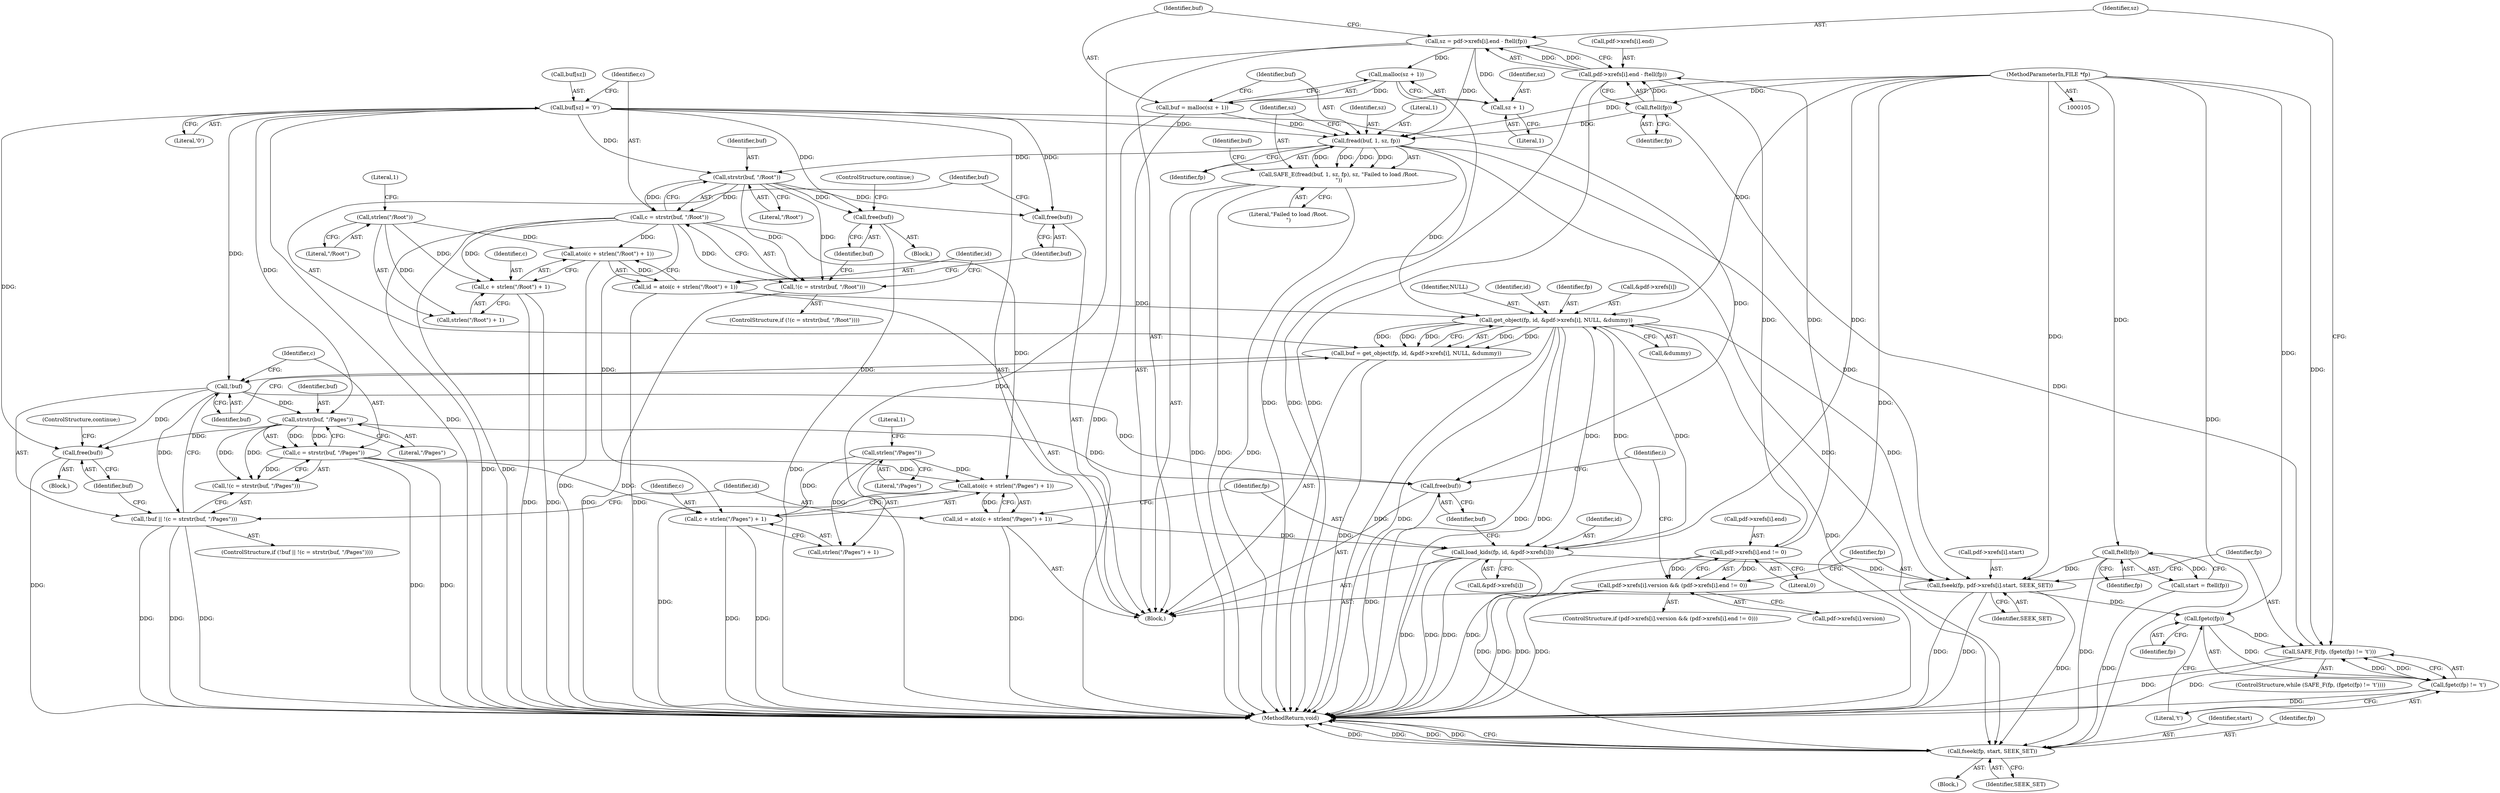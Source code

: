 digraph "1_pdfresurrect_0c4120fffa3dffe97b95c486a120eded82afe8a6_6@integer" {
"1000168" [label="(Call,sz = pdf->xrefs[i].end - ftell(fp))"];
"1000170" [label="(Call,pdf->xrefs[i].end - ftell(fp))"];
"1000141" [label="(Call,pdf->xrefs[i].end != 0)"];
"1000178" [label="(Call,ftell(fp))"];
"1000162" [label="(Call,SAFE_F(fp, (fgetc(fp) != 't')))"];
"1000165" [label="(Call,fgetc(fp))"];
"1000151" [label="(Call,fseek(fp, pdf->xrefs[i].start, SEEK_SET))"];
"1000258" [label="(Call,load_kids(fp, id, &pdf->xrefs[i]))"];
"1000223" [label="(Call,get_object(fp, id, &pdf->xrefs[i], NULL, &dummy))"];
"1000187" [label="(Call,fread(buf, 1, sz, fp))"];
"1000194" [label="(Call,buf[sz] = '\0')"];
"1000180" [label="(Call,buf = malloc(sz + 1))"];
"1000182" [label="(Call,malloc(sz + 1))"];
"1000168" [label="(Call,sz = pdf->xrefs[i].end - ftell(fp))"];
"1000106" [label="(MethodParameterIn,FILE *fp)"];
"1000210" [label="(Call,id = atoi(c + strlen(\"/Root\") + 1))"];
"1000212" [label="(Call,atoi(c + strlen(\"/Root\") + 1))"];
"1000201" [label="(Call,c = strstr(buf, \"/Root\"))"];
"1000203" [label="(Call,strstr(buf, \"/Root\"))"];
"1000216" [label="(Call,strlen(\"/Root\"))"];
"1000249" [label="(Call,id = atoi(c + strlen(\"/Pages\") + 1))"];
"1000251" [label="(Call,atoi(c + strlen(\"/Pages\") + 1))"];
"1000240" [label="(Call,c = strstr(buf, \"/Pages\"))"];
"1000242" [label="(Call,strstr(buf, \"/Pages\"))"];
"1000237" [label="(Call,!buf)"];
"1000221" [label="(Call,buf = get_object(fp, id, &pdf->xrefs[i], NULL, &dummy))"];
"1000255" [label="(Call,strlen(\"/Pages\"))"];
"1000118" [label="(Call,ftell(fp))"];
"1000164" [label="(Call,fgetc(fp) != 't')"];
"1000133" [label="(Call,pdf->xrefs[i].version && (pdf->xrefs[i].end != 0))"];
"1000183" [label="(Call,sz + 1)"];
"1000269" [label="(Call,fseek(fp, start, SEEK_SET))"];
"1000186" [label="(Call,SAFE_E(fread(buf, 1, sz, fp), sz, \"Failed to load /Root.\n\"))"];
"1000200" [label="(Call,!(c = strstr(buf, \"/Root\")))"];
"1000236" [label="(Call,!buf || !(c = strstr(buf, \"/Pages\")))"];
"1000239" [label="(Call,!(c = strstr(buf, \"/Pages\")))"];
"1000252" [label="(Call,c + strlen(\"/Pages\") + 1)"];
"1000246" [label="(Call,free(buf))"];
"1000267" [label="(Call,free(buf))"];
"1000213" [label="(Call,c + strlen(\"/Root\") + 1)"];
"1000207" [label="(Call,free(buf))"];
"1000219" [label="(Call,free(buf))"];
"1000202" [label="(Identifier,c)"];
"1000182" [label="(Call,malloc(sz + 1))"];
"1000208" [label="(Identifier,buf)"];
"1000250" [label="(Identifier,id)"];
"1000212" [label="(Call,atoi(c + strlen(\"/Root\") + 1))"];
"1000210" [label="(Call,id = atoi(c + strlen(\"/Root\") + 1))"];
"1000194" [label="(Call,buf[sz] = '\0')"];
"1000216" [label="(Call,strlen(\"/Root\"))"];
"1000164" [label="(Call,fgetc(fp) != 't')"];
"1000257" [label="(Literal,1)"];
"1000222" [label="(Identifier,buf)"];
"1000236" [label="(Call,!buf || !(c = strstr(buf, \"/Pages\")))"];
"1000161" [label="(ControlStructure,while (SAFE_F(fp, (fgetc(fp) != 't'))))"];
"1000190" [label="(Identifier,sz)"];
"1000152" [label="(Identifier,fp)"];
"1000260" [label="(Identifier,id)"];
"1000211" [label="(Identifier,id)"];
"1000193" [label="(Literal,\"Failed to load /Root.\n\")"];
"1000188" [label="(Identifier,buf)"];
"1000165" [label="(Call,fgetc(fp))"];
"1000249" [label="(Call,id = atoi(c + strlen(\"/Pages\") + 1))"];
"1000253" [label="(Identifier,c)"];
"1000217" [label="(Literal,\"/Root\")"];
"1000108" [label="(Block,)"];
"1000167" [label="(Literal,'t')"];
"1000195" [label="(Call,buf[sz])"];
"1000171" [label="(Call,pdf->xrefs[i].end)"];
"1000199" [label="(ControlStructure,if (!(c = strstr(buf, \"/Root\"))))"];
"1000170" [label="(Call,pdf->xrefs[i].end - ftell(fp))"];
"1000166" [label="(Identifier,fp)"];
"1000251" [label="(Call,atoi(c + strlen(\"/Pages\") + 1))"];
"1000238" [label="(Identifier,buf)"];
"1000241" [label="(Identifier,c)"];
"1000269" [label="(Call,fseek(fp, start, SEEK_SET))"];
"1000232" [label="(Identifier,NULL)"];
"1000151" [label="(Call,fseek(fp, pdf->xrefs[i].start, SEEK_SET))"];
"1000106" [label="(MethodParameterIn,FILE *fp)"];
"1000119" [label="(Identifier,fp)"];
"1000184" [label="(Identifier,sz)"];
"1000214" [label="(Identifier,c)"];
"1000189" [label="(Literal,1)"];
"1000261" [label="(Call,&pdf->xrefs[i])"];
"1000233" [label="(Call,&dummy)"];
"1000160" [label="(Identifier,SEEK_SET)"];
"1000271" [label="(Identifier,start)"];
"1000191" [label="(Identifier,fp)"];
"1000196" [label="(Identifier,buf)"];
"1000248" [label="(ControlStructure,continue;)"];
"1000149" [label="(Literal,0)"];
"1000134" [label="(Call,pdf->xrefs[i].version)"];
"1000268" [label="(Identifier,buf)"];
"1000221" [label="(Call,buf = get_object(fp, id, &pdf->xrefs[i], NULL, &dummy))"];
"1000150" [label="(Block,)"];
"1000201" [label="(Call,c = strstr(buf, \"/Root\"))"];
"1000205" [label="(Literal,\"/Root\")"];
"1000258" [label="(Call,load_kids(fp, id, &pdf->xrefs[i]))"];
"1000179" [label="(Identifier,fp)"];
"1000246" [label="(Call,free(buf))"];
"1000162" [label="(Call,SAFE_F(fp, (fgetc(fp) != 't')))"];
"1000142" [label="(Call,pdf->xrefs[i].end)"];
"1000220" [label="(Identifier,buf)"];
"1000223" [label="(Call,get_object(fp, id, &pdf->xrefs[i], NULL, &dummy))"];
"1000207" [label="(Call,free(buf))"];
"1000252" [label="(Call,c + strlen(\"/Pages\") + 1)"];
"1000116" [label="(Call,start = ftell(fp))"];
"1000130" [label="(Identifier,i)"];
"1000225" [label="(Identifier,id)"];
"1000239" [label="(Call,!(c = strstr(buf, \"/Pages\")))"];
"1000215" [label="(Call,strlen(\"/Root\") + 1)"];
"1000133" [label="(Call,pdf->xrefs[i].version && (pdf->xrefs[i].end != 0))"];
"1000256" [label="(Literal,\"/Pages\")"];
"1000118" [label="(Call,ftell(fp))"];
"1000219" [label="(Call,free(buf))"];
"1000203" [label="(Call,strstr(buf, \"/Root\"))"];
"1000244" [label="(Literal,\"/Pages\")"];
"1000192" [label="(Identifier,sz)"];
"1000183" [label="(Call,sz + 1)"];
"1000200" [label="(Call,!(c = strstr(buf, \"/Root\")))"];
"1000242" [label="(Call,strstr(buf, \"/Pages\"))"];
"1000206" [label="(Block,)"];
"1000185" [label="(Literal,1)"];
"1000259" [label="(Identifier,fp)"];
"1000209" [label="(ControlStructure,continue;)"];
"1000267" [label="(Call,free(buf))"];
"1000178" [label="(Call,ftell(fp))"];
"1000273" [label="(MethodReturn,void)"];
"1000169" [label="(Identifier,sz)"];
"1000153" [label="(Call,pdf->xrefs[i].start)"];
"1000163" [label="(Identifier,fp)"];
"1000270" [label="(Identifier,fp)"];
"1000224" [label="(Identifier,fp)"];
"1000247" [label="(Identifier,buf)"];
"1000255" [label="(Call,strlen(\"/Pages\"))"];
"1000213" [label="(Call,c + strlen(\"/Root\") + 1)"];
"1000235" [label="(ControlStructure,if (!buf || !(c = strstr(buf, \"/Pages\"))))"];
"1000218" [label="(Literal,1)"];
"1000187" [label="(Call,fread(buf, 1, sz, fp))"];
"1000132" [label="(ControlStructure,if (pdf->xrefs[i].version && (pdf->xrefs[i].end != 0)))"];
"1000254" [label="(Call,strlen(\"/Pages\") + 1)"];
"1000141" [label="(Call,pdf->xrefs[i].end != 0)"];
"1000237" [label="(Call,!buf)"];
"1000204" [label="(Identifier,buf)"];
"1000272" [label="(Identifier,SEEK_SET)"];
"1000240" [label="(Call,c = strstr(buf, \"/Pages\"))"];
"1000245" [label="(Block,)"];
"1000180" [label="(Call,buf = malloc(sz + 1))"];
"1000243" [label="(Identifier,buf)"];
"1000168" [label="(Call,sz = pdf->xrefs[i].end - ftell(fp))"];
"1000181" [label="(Identifier,buf)"];
"1000198" [label="(Literal,'\0')"];
"1000226" [label="(Call,&pdf->xrefs[i])"];
"1000186" [label="(Call,SAFE_E(fread(buf, 1, sz, fp), sz, \"Failed to load /Root.\n\"))"];
"1000168" -> "1000150"  [label="AST: "];
"1000168" -> "1000170"  [label="CFG: "];
"1000169" -> "1000168"  [label="AST: "];
"1000170" -> "1000168"  [label="AST: "];
"1000181" -> "1000168"  [label="CFG: "];
"1000168" -> "1000273"  [label="DDG: "];
"1000170" -> "1000168"  [label="DDG: "];
"1000170" -> "1000168"  [label="DDG: "];
"1000168" -> "1000182"  [label="DDG: "];
"1000168" -> "1000183"  [label="DDG: "];
"1000168" -> "1000187"  [label="DDG: "];
"1000170" -> "1000178"  [label="CFG: "];
"1000171" -> "1000170"  [label="AST: "];
"1000178" -> "1000170"  [label="AST: "];
"1000170" -> "1000273"  [label="DDG: "];
"1000170" -> "1000273"  [label="DDG: "];
"1000170" -> "1000141"  [label="DDG: "];
"1000141" -> "1000170"  [label="DDG: "];
"1000178" -> "1000170"  [label="DDG: "];
"1000141" -> "1000133"  [label="AST: "];
"1000141" -> "1000149"  [label="CFG: "];
"1000142" -> "1000141"  [label="AST: "];
"1000149" -> "1000141"  [label="AST: "];
"1000133" -> "1000141"  [label="CFG: "];
"1000141" -> "1000273"  [label="DDG: "];
"1000141" -> "1000133"  [label="DDG: "];
"1000141" -> "1000133"  [label="DDG: "];
"1000178" -> "1000179"  [label="CFG: "];
"1000179" -> "1000178"  [label="AST: "];
"1000162" -> "1000178"  [label="DDG: "];
"1000106" -> "1000178"  [label="DDG: "];
"1000178" -> "1000187"  [label="DDG: "];
"1000162" -> "1000161"  [label="AST: "];
"1000162" -> "1000164"  [label="CFG: "];
"1000163" -> "1000162"  [label="AST: "];
"1000164" -> "1000162"  [label="AST: "];
"1000169" -> "1000162"  [label="CFG: "];
"1000162" -> "1000273"  [label="DDG: "];
"1000162" -> "1000273"  [label="DDG: "];
"1000165" -> "1000162"  [label="DDG: "];
"1000106" -> "1000162"  [label="DDG: "];
"1000164" -> "1000162"  [label="DDG: "];
"1000164" -> "1000162"  [label="DDG: "];
"1000165" -> "1000164"  [label="AST: "];
"1000165" -> "1000166"  [label="CFG: "];
"1000166" -> "1000165"  [label="AST: "];
"1000167" -> "1000165"  [label="CFG: "];
"1000165" -> "1000164"  [label="DDG: "];
"1000151" -> "1000165"  [label="DDG: "];
"1000106" -> "1000165"  [label="DDG: "];
"1000151" -> "1000150"  [label="AST: "];
"1000151" -> "1000160"  [label="CFG: "];
"1000152" -> "1000151"  [label="AST: "];
"1000153" -> "1000151"  [label="AST: "];
"1000160" -> "1000151"  [label="AST: "];
"1000163" -> "1000151"  [label="CFG: "];
"1000151" -> "1000273"  [label="DDG: "];
"1000151" -> "1000273"  [label="DDG: "];
"1000258" -> "1000151"  [label="DDG: "];
"1000187" -> "1000151"  [label="DDG: "];
"1000118" -> "1000151"  [label="DDG: "];
"1000223" -> "1000151"  [label="DDG: "];
"1000106" -> "1000151"  [label="DDG: "];
"1000151" -> "1000269"  [label="DDG: "];
"1000258" -> "1000150"  [label="AST: "];
"1000258" -> "1000261"  [label="CFG: "];
"1000259" -> "1000258"  [label="AST: "];
"1000260" -> "1000258"  [label="AST: "];
"1000261" -> "1000258"  [label="AST: "];
"1000268" -> "1000258"  [label="CFG: "];
"1000258" -> "1000273"  [label="DDG: "];
"1000258" -> "1000273"  [label="DDG: "];
"1000258" -> "1000273"  [label="DDG: "];
"1000258" -> "1000223"  [label="DDG: "];
"1000223" -> "1000258"  [label="DDG: "];
"1000223" -> "1000258"  [label="DDG: "];
"1000106" -> "1000258"  [label="DDG: "];
"1000249" -> "1000258"  [label="DDG: "];
"1000258" -> "1000269"  [label="DDG: "];
"1000223" -> "1000221"  [label="AST: "];
"1000223" -> "1000233"  [label="CFG: "];
"1000224" -> "1000223"  [label="AST: "];
"1000225" -> "1000223"  [label="AST: "];
"1000226" -> "1000223"  [label="AST: "];
"1000232" -> "1000223"  [label="AST: "];
"1000233" -> "1000223"  [label="AST: "];
"1000221" -> "1000223"  [label="CFG: "];
"1000223" -> "1000273"  [label="DDG: "];
"1000223" -> "1000273"  [label="DDG: "];
"1000223" -> "1000273"  [label="DDG: "];
"1000223" -> "1000273"  [label="DDG: "];
"1000223" -> "1000221"  [label="DDG: "];
"1000223" -> "1000221"  [label="DDG: "];
"1000223" -> "1000221"  [label="DDG: "];
"1000223" -> "1000221"  [label="DDG: "];
"1000223" -> "1000221"  [label="DDG: "];
"1000187" -> "1000223"  [label="DDG: "];
"1000106" -> "1000223"  [label="DDG: "];
"1000210" -> "1000223"  [label="DDG: "];
"1000223" -> "1000269"  [label="DDG: "];
"1000187" -> "1000186"  [label="AST: "];
"1000187" -> "1000191"  [label="CFG: "];
"1000188" -> "1000187"  [label="AST: "];
"1000189" -> "1000187"  [label="AST: "];
"1000190" -> "1000187"  [label="AST: "];
"1000191" -> "1000187"  [label="AST: "];
"1000192" -> "1000187"  [label="CFG: "];
"1000187" -> "1000186"  [label="DDG: "];
"1000187" -> "1000186"  [label="DDG: "];
"1000187" -> "1000186"  [label="DDG: "];
"1000187" -> "1000186"  [label="DDG: "];
"1000194" -> "1000187"  [label="DDG: "];
"1000180" -> "1000187"  [label="DDG: "];
"1000106" -> "1000187"  [label="DDG: "];
"1000187" -> "1000203"  [label="DDG: "];
"1000187" -> "1000269"  [label="DDG: "];
"1000194" -> "1000150"  [label="AST: "];
"1000194" -> "1000198"  [label="CFG: "];
"1000195" -> "1000194"  [label="AST: "];
"1000198" -> "1000194"  [label="AST: "];
"1000202" -> "1000194"  [label="CFG: "];
"1000194" -> "1000273"  [label="DDG: "];
"1000194" -> "1000203"  [label="DDG: "];
"1000194" -> "1000207"  [label="DDG: "];
"1000194" -> "1000219"  [label="DDG: "];
"1000194" -> "1000237"  [label="DDG: "];
"1000194" -> "1000242"  [label="DDG: "];
"1000194" -> "1000246"  [label="DDG: "];
"1000194" -> "1000267"  [label="DDG: "];
"1000180" -> "1000150"  [label="AST: "];
"1000180" -> "1000182"  [label="CFG: "];
"1000181" -> "1000180"  [label="AST: "];
"1000182" -> "1000180"  [label="AST: "];
"1000188" -> "1000180"  [label="CFG: "];
"1000180" -> "1000273"  [label="DDG: "];
"1000182" -> "1000180"  [label="DDG: "];
"1000182" -> "1000183"  [label="CFG: "];
"1000183" -> "1000182"  [label="AST: "];
"1000182" -> "1000273"  [label="DDG: "];
"1000106" -> "1000105"  [label="AST: "];
"1000106" -> "1000273"  [label="DDG: "];
"1000106" -> "1000118"  [label="DDG: "];
"1000106" -> "1000269"  [label="DDG: "];
"1000210" -> "1000150"  [label="AST: "];
"1000210" -> "1000212"  [label="CFG: "];
"1000211" -> "1000210"  [label="AST: "];
"1000212" -> "1000210"  [label="AST: "];
"1000220" -> "1000210"  [label="CFG: "];
"1000210" -> "1000273"  [label="DDG: "];
"1000212" -> "1000210"  [label="DDG: "];
"1000212" -> "1000213"  [label="CFG: "];
"1000213" -> "1000212"  [label="AST: "];
"1000212" -> "1000273"  [label="DDG: "];
"1000201" -> "1000212"  [label="DDG: "];
"1000216" -> "1000212"  [label="DDG: "];
"1000201" -> "1000200"  [label="AST: "];
"1000201" -> "1000203"  [label="CFG: "];
"1000202" -> "1000201"  [label="AST: "];
"1000203" -> "1000201"  [label="AST: "];
"1000200" -> "1000201"  [label="CFG: "];
"1000201" -> "1000273"  [label="DDG: "];
"1000201" -> "1000273"  [label="DDG: "];
"1000201" -> "1000200"  [label="DDG: "];
"1000203" -> "1000201"  [label="DDG: "];
"1000203" -> "1000201"  [label="DDG: "];
"1000201" -> "1000213"  [label="DDG: "];
"1000201" -> "1000251"  [label="DDG: "];
"1000201" -> "1000252"  [label="DDG: "];
"1000203" -> "1000205"  [label="CFG: "];
"1000204" -> "1000203"  [label="AST: "];
"1000205" -> "1000203"  [label="AST: "];
"1000203" -> "1000200"  [label="DDG: "];
"1000203" -> "1000200"  [label="DDG: "];
"1000203" -> "1000207"  [label="DDG: "];
"1000203" -> "1000219"  [label="DDG: "];
"1000216" -> "1000215"  [label="AST: "];
"1000216" -> "1000217"  [label="CFG: "];
"1000217" -> "1000216"  [label="AST: "];
"1000218" -> "1000216"  [label="CFG: "];
"1000216" -> "1000213"  [label="DDG: "];
"1000216" -> "1000215"  [label="DDG: "];
"1000249" -> "1000150"  [label="AST: "];
"1000249" -> "1000251"  [label="CFG: "];
"1000250" -> "1000249"  [label="AST: "];
"1000251" -> "1000249"  [label="AST: "];
"1000259" -> "1000249"  [label="CFG: "];
"1000249" -> "1000273"  [label="DDG: "];
"1000251" -> "1000249"  [label="DDG: "];
"1000251" -> "1000252"  [label="CFG: "];
"1000252" -> "1000251"  [label="AST: "];
"1000251" -> "1000273"  [label="DDG: "];
"1000240" -> "1000251"  [label="DDG: "];
"1000255" -> "1000251"  [label="DDG: "];
"1000240" -> "1000239"  [label="AST: "];
"1000240" -> "1000242"  [label="CFG: "];
"1000241" -> "1000240"  [label="AST: "];
"1000242" -> "1000240"  [label="AST: "];
"1000239" -> "1000240"  [label="CFG: "];
"1000240" -> "1000273"  [label="DDG: "];
"1000240" -> "1000273"  [label="DDG: "];
"1000240" -> "1000239"  [label="DDG: "];
"1000242" -> "1000240"  [label="DDG: "];
"1000242" -> "1000240"  [label="DDG: "];
"1000240" -> "1000252"  [label="DDG: "];
"1000242" -> "1000244"  [label="CFG: "];
"1000243" -> "1000242"  [label="AST: "];
"1000244" -> "1000242"  [label="AST: "];
"1000242" -> "1000239"  [label="DDG: "];
"1000242" -> "1000239"  [label="DDG: "];
"1000237" -> "1000242"  [label="DDG: "];
"1000242" -> "1000246"  [label="DDG: "];
"1000242" -> "1000267"  [label="DDG: "];
"1000237" -> "1000236"  [label="AST: "];
"1000237" -> "1000238"  [label="CFG: "];
"1000238" -> "1000237"  [label="AST: "];
"1000241" -> "1000237"  [label="CFG: "];
"1000236" -> "1000237"  [label="CFG: "];
"1000237" -> "1000236"  [label="DDG: "];
"1000221" -> "1000237"  [label="DDG: "];
"1000237" -> "1000246"  [label="DDG: "];
"1000237" -> "1000267"  [label="DDG: "];
"1000221" -> "1000150"  [label="AST: "];
"1000222" -> "1000221"  [label="AST: "];
"1000238" -> "1000221"  [label="CFG: "];
"1000221" -> "1000273"  [label="DDG: "];
"1000255" -> "1000254"  [label="AST: "];
"1000255" -> "1000256"  [label="CFG: "];
"1000256" -> "1000255"  [label="AST: "];
"1000257" -> "1000255"  [label="CFG: "];
"1000255" -> "1000252"  [label="DDG: "];
"1000255" -> "1000254"  [label="DDG: "];
"1000118" -> "1000116"  [label="AST: "];
"1000118" -> "1000119"  [label="CFG: "];
"1000119" -> "1000118"  [label="AST: "];
"1000116" -> "1000118"  [label="CFG: "];
"1000118" -> "1000116"  [label="DDG: "];
"1000118" -> "1000269"  [label="DDG: "];
"1000164" -> "1000167"  [label="CFG: "];
"1000167" -> "1000164"  [label="AST: "];
"1000164" -> "1000273"  [label="DDG: "];
"1000133" -> "1000132"  [label="AST: "];
"1000133" -> "1000134"  [label="CFG: "];
"1000134" -> "1000133"  [label="AST: "];
"1000152" -> "1000133"  [label="CFG: "];
"1000130" -> "1000133"  [label="CFG: "];
"1000133" -> "1000273"  [label="DDG: "];
"1000133" -> "1000273"  [label="DDG: "];
"1000133" -> "1000273"  [label="DDG: "];
"1000183" -> "1000185"  [label="CFG: "];
"1000184" -> "1000183"  [label="AST: "];
"1000185" -> "1000183"  [label="AST: "];
"1000269" -> "1000108"  [label="AST: "];
"1000269" -> "1000272"  [label="CFG: "];
"1000270" -> "1000269"  [label="AST: "];
"1000271" -> "1000269"  [label="AST: "];
"1000272" -> "1000269"  [label="AST: "];
"1000273" -> "1000269"  [label="CFG: "];
"1000269" -> "1000273"  [label="DDG: "];
"1000269" -> "1000273"  [label="DDG: "];
"1000269" -> "1000273"  [label="DDG: "];
"1000269" -> "1000273"  [label="DDG: "];
"1000116" -> "1000269"  [label="DDG: "];
"1000186" -> "1000150"  [label="AST: "];
"1000186" -> "1000193"  [label="CFG: "];
"1000192" -> "1000186"  [label="AST: "];
"1000193" -> "1000186"  [label="AST: "];
"1000196" -> "1000186"  [label="CFG: "];
"1000186" -> "1000273"  [label="DDG: "];
"1000186" -> "1000273"  [label="DDG: "];
"1000186" -> "1000273"  [label="DDG: "];
"1000200" -> "1000199"  [label="AST: "];
"1000208" -> "1000200"  [label="CFG: "];
"1000211" -> "1000200"  [label="CFG: "];
"1000200" -> "1000273"  [label="DDG: "];
"1000236" -> "1000235"  [label="AST: "];
"1000236" -> "1000239"  [label="CFG: "];
"1000239" -> "1000236"  [label="AST: "];
"1000247" -> "1000236"  [label="CFG: "];
"1000250" -> "1000236"  [label="CFG: "];
"1000236" -> "1000273"  [label="DDG: "];
"1000236" -> "1000273"  [label="DDG: "];
"1000236" -> "1000273"  [label="DDG: "];
"1000252" -> "1000254"  [label="CFG: "];
"1000253" -> "1000252"  [label="AST: "];
"1000254" -> "1000252"  [label="AST: "];
"1000252" -> "1000273"  [label="DDG: "];
"1000252" -> "1000273"  [label="DDG: "];
"1000246" -> "1000245"  [label="AST: "];
"1000246" -> "1000247"  [label="CFG: "];
"1000247" -> "1000246"  [label="AST: "];
"1000248" -> "1000246"  [label="CFG: "];
"1000246" -> "1000273"  [label="DDG: "];
"1000267" -> "1000150"  [label="AST: "];
"1000267" -> "1000268"  [label="CFG: "];
"1000268" -> "1000267"  [label="AST: "];
"1000130" -> "1000267"  [label="CFG: "];
"1000267" -> "1000273"  [label="DDG: "];
"1000213" -> "1000215"  [label="CFG: "];
"1000214" -> "1000213"  [label="AST: "];
"1000215" -> "1000213"  [label="AST: "];
"1000213" -> "1000273"  [label="DDG: "];
"1000213" -> "1000273"  [label="DDG: "];
"1000207" -> "1000206"  [label="AST: "];
"1000207" -> "1000208"  [label="CFG: "];
"1000208" -> "1000207"  [label="AST: "];
"1000209" -> "1000207"  [label="CFG: "];
"1000207" -> "1000273"  [label="DDG: "];
"1000219" -> "1000150"  [label="AST: "];
"1000219" -> "1000220"  [label="CFG: "];
"1000220" -> "1000219"  [label="AST: "];
"1000222" -> "1000219"  [label="CFG: "];
}
